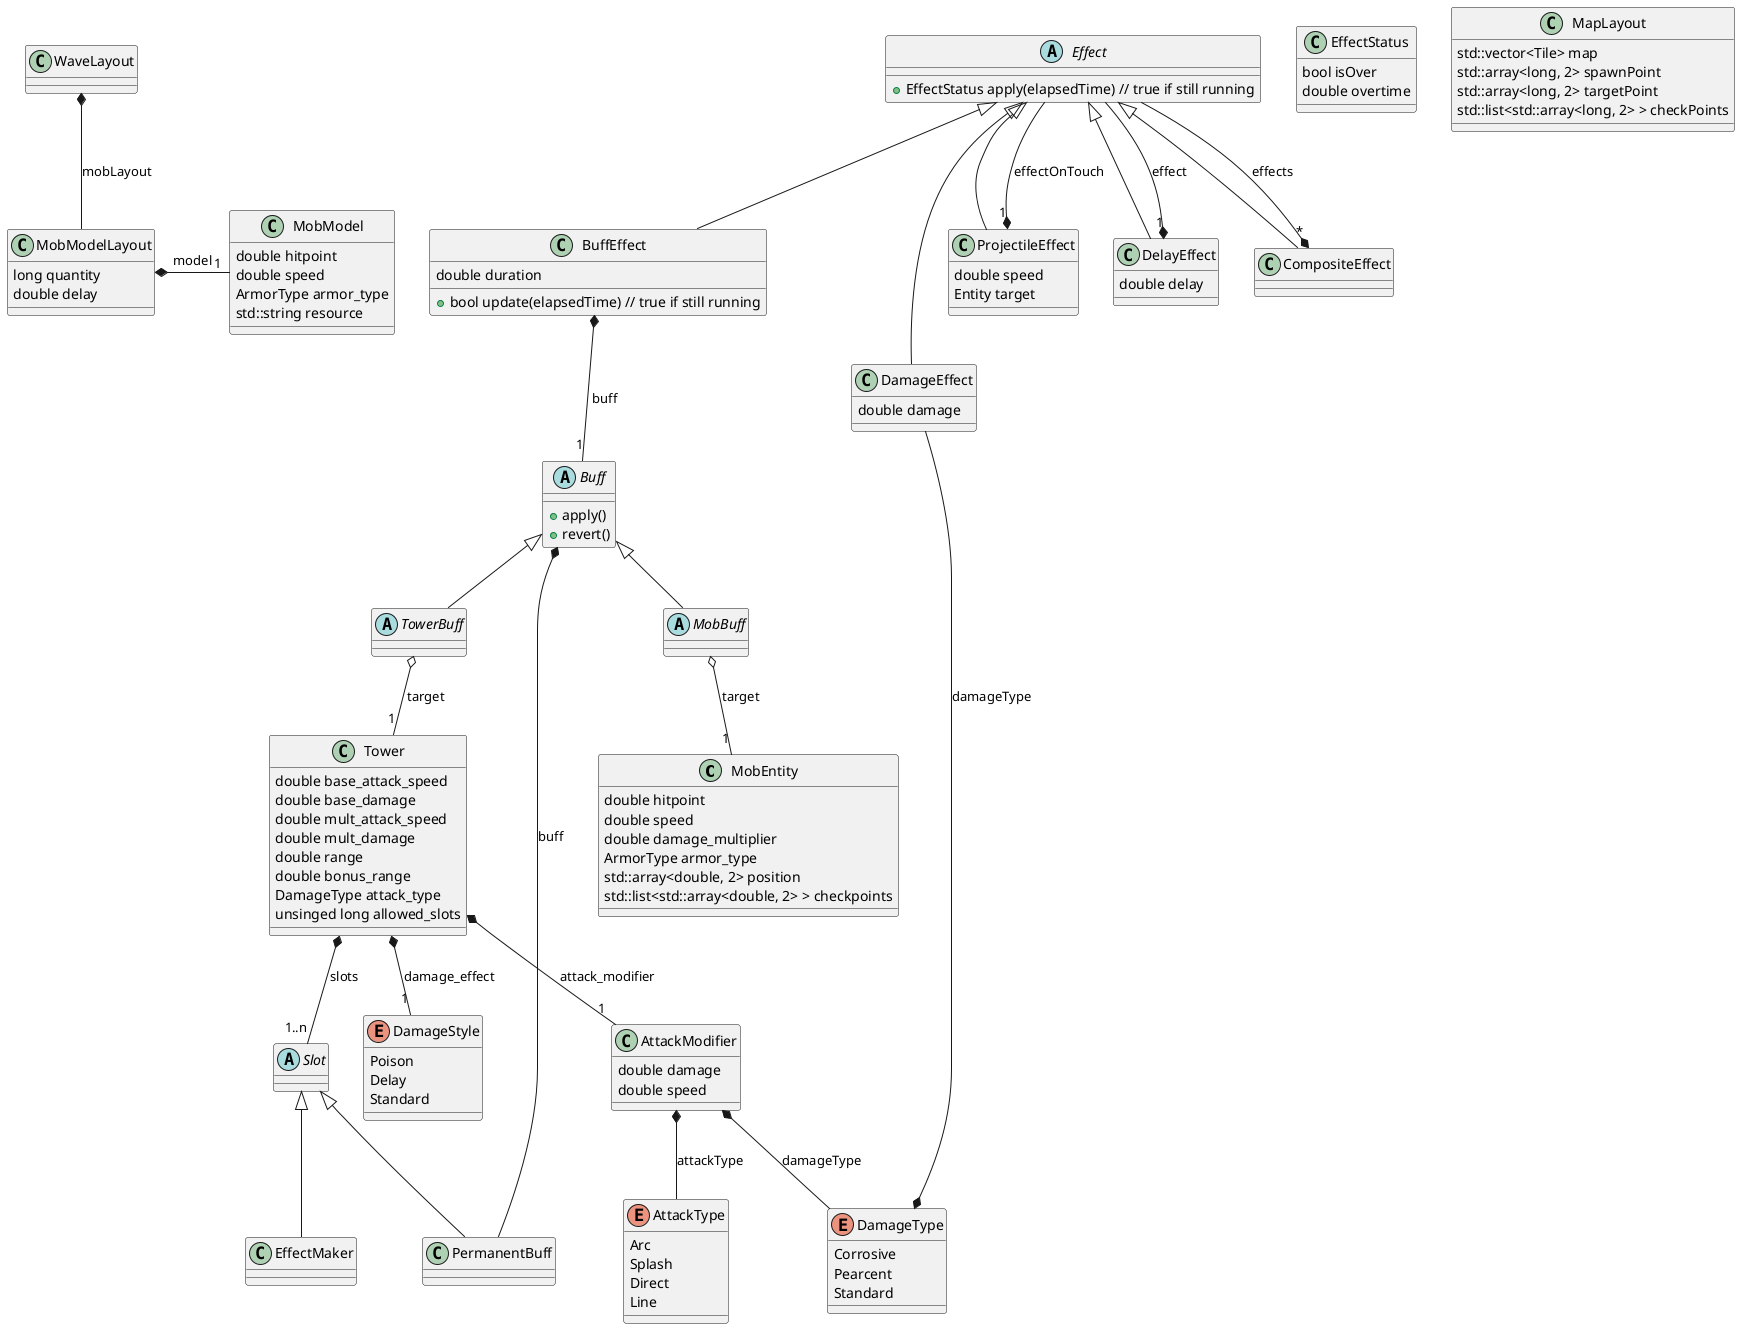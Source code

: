 @startuml bo

class MobEntity

MobEntity : double hitpoint
MobEntity : double speed
MobEntity : double damage_multiplier
MobEntity : ArmorType armor_type
MobEntity : std::array<double, 2> position
MobEntity : std::list<std::array<double, 2> > checkpoints

abstract Buff
Buff : + apply()
Buff : + revert()

abstract MobBuff
MobEntity "1" -u-o MobBuff : target

class Tower
Tower : double base_attack_speed
Tower : double base_damage
Tower : double mult_attack_speed
Tower : double mult_damage
Tower : double range
Tower : double bonus_range
Tower : DamageType attack_type
Tower : unsinged long allowed_slots

abstract TowerBuff
Tower "1" -u-o TowerBuff : target

MobBuff -u-|> Buff
TowerBuff -u-|> Buff

class EffectStatus
EffectStatus : bool isOver
EffectStatus : double overtime

abstract Effect
Effect : + EffectStatus apply(elapsedTime) // true if still running

class BuffEffect
BuffEffect : + bool update(elapsedTime) // true if still running

BuffEffect -u-|> Effect
Buff "1" -u-* BuffEffect : buff
BuffEffect : double duration

class DamageEffect

DamageEffect -u-|> Effect
DamageEffect : double damage
DamageEffect -d-* DamageType : damageType

class ProjectileEffect

ProjectileEffect -u-|> Effect
ProjectileEffect : double speed
ProjectileEffect : Entity target
ProjectileEffect "1" *-d- Effect : effectOnTouch

class DelayEffect

DelayEffect -u-|> Effect
DelayEffect : double delay
DelayEffect "1" *-d- Effect : effect

class CompositeEffect

CompositeEffect -u-|> Effect
CompositeEffect "*" *-d- Effect : effects


class AttackModifier
abstract Slot
class PermanentBuff
class EffectMaker

enum AttackType
AttackType : Arc
AttackType : Splash
AttackType : Direct
AttackType : Line

enum DamageType
DamageType : Corrosive
DamageType : Pearcent
DamageType : Standard

enum DamageStyle
DamageStyle : Poison
DamageStyle : Delay
DamageStyle : Standard

AttackModifier *-d- AttackType : attackType
AttackModifier *-d- DamageType : damageType
AttackModifier : double damage
AttackModifier : double speed

Tower *-d- "1" DamageStyle : damage_effect
Tower *-d- "1" AttackModifier : attack_modifier
Tower *-d- "1..n" Slot : slots
PermanentBuff -u-|> Slot
EffectMaker -u-|> Slot

PermanentBuff -u-* Buff : buff

class MapLayout

MapLayout : std::vector<Tile> map
MapLayout : std::array<long, 2> spawnPoint
MapLayout : std::array<long, 2> targetPoint
MapLayout : std::list<std::array<long, 2> > checkPoints

class WaveLayout

MobModelLayout -u-* WaveLayout : mobLayout

class MobModelLayout

MobModelLayout : long quantity
MobModelLayout : double delay
MobModelLayout *- "1" MobModel : model

class MobModel

MobModel : double hitpoint
MobModel : double speed
MobModel : ArmorType armor_type
MobModel : std::string resource

@enduml
